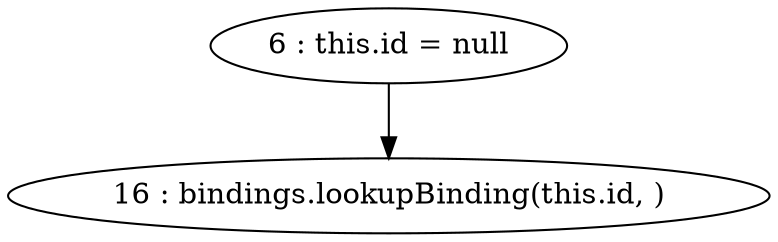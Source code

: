 digraph G {
"6 : this.id = null"
"6 : this.id = null" -> "16 : bindings.lookupBinding(this.id, )"
"16 : bindings.lookupBinding(this.id, )"
}